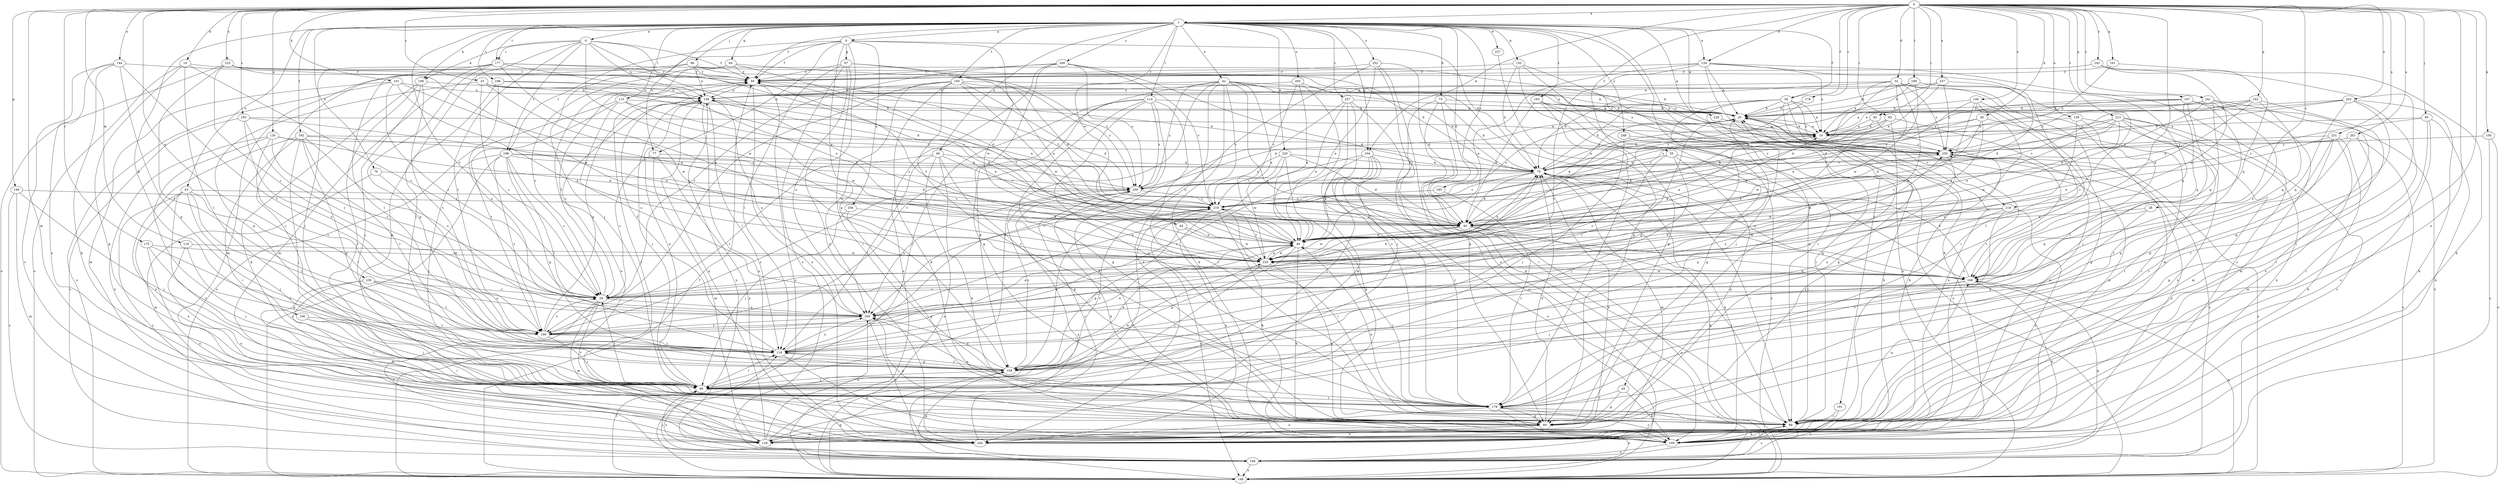 strict digraph  {
0;
1;
4;
6;
10;
16;
20;
25;
28;
29;
32;
36;
40;
42;
43;
44;
45;
46;
49;
55;
56;
59;
64;
67;
69;
75;
76;
77;
79;
83;
85;
89;
95;
96;
99;
100;
101;
104;
106;
108;
109;
114;
115;
118;
119;
128;
130;
134;
138;
139;
144;
146;
148;
149;
150;
158;
161;
162;
167;
168;
175;
176;
177;
178;
183;
185;
188;
189;
191;
192;
193;
195;
196;
198;
199;
201;
203;
205;
206;
209;
213;
218;
219;
220;
227;
228;
229;
230;
231;
233;
237;
240;
241;
243;
246;
248;
250;
252;
257;
259;
0 -> 1  [label=a];
0 -> 16  [label=b];
0 -> 25  [label=c];
0 -> 28  [label=c];
0 -> 32  [label=d];
0 -> 36  [label=d];
0 -> 55  [label=f];
0 -> 56  [label=f];
0 -> 83  [label=i];
0 -> 85  [label=i];
0 -> 89  [label=i];
0 -> 95  [label=j];
0 -> 100  [label=k];
0 -> 101  [label=k];
0 -> 104  [label=k];
0 -> 119  [label=m];
0 -> 128  [label=m];
0 -> 130  [label=n];
0 -> 134  [label=n];
0 -> 139  [label=o];
0 -> 144  [label=o];
0 -> 146  [label=o];
0 -> 149  [label=p];
0 -> 161  [label=q];
0 -> 162  [label=q];
0 -> 167  [label=q];
0 -> 175  [label=r];
0 -> 176  [label=r];
0 -> 183  [label=s];
0 -> 189  [label=t];
0 -> 201  [label=u];
0 -> 203  [label=u];
0 -> 213  [label=v];
0 -> 218  [label=v];
0 -> 230  [label=x];
0 -> 231  [label=x];
0 -> 233  [label=x];
0 -> 237  [label=x];
0 -> 240  [label=x];
0 -> 241  [label=y];
0 -> 243  [label=y];
1 -> 4  [label=a];
1 -> 6  [label=a];
1 -> 10  [label=a];
1 -> 29  [label=c];
1 -> 40  [label=d];
1 -> 42  [label=e];
1 -> 43  [label=e];
1 -> 44  [label=e];
1 -> 45  [label=e];
1 -> 46  [label=e];
1 -> 56  [label=f];
1 -> 59  [label=f];
1 -> 64  [label=g];
1 -> 75  [label=h];
1 -> 76  [label=h];
1 -> 77  [label=h];
1 -> 96  [label=j];
1 -> 104  [label=k];
1 -> 106  [label=k];
1 -> 108  [label=k];
1 -> 114  [label=l];
1 -> 115  [label=l];
1 -> 134  [label=n];
1 -> 150  [label=p];
1 -> 177  [label=r];
1 -> 185  [label=s];
1 -> 191  [label=t];
1 -> 192  [label=t];
1 -> 193  [label=t];
1 -> 195  [label=t];
1 -> 196  [label=t];
1 -> 205  [label=u];
1 -> 220  [label=w];
1 -> 227  [label=w];
1 -> 228  [label=w];
1 -> 246  [label=y];
1 -> 248  [label=y];
1 -> 252  [label=z];
1 -> 257  [label=z];
4 -> 59  [label=f];
4 -> 67  [label=g];
4 -> 77  [label=h];
4 -> 79  [label=h];
4 -> 99  [label=j];
4 -> 158  [label=p];
4 -> 198  [label=t];
4 -> 206  [label=u];
4 -> 229  [label=w];
4 -> 240  [label=x];
6 -> 40  [label=d];
6 -> 49  [label=e];
6 -> 59  [label=f];
6 -> 69  [label=g];
6 -> 108  [label=k];
6 -> 138  [label=n];
6 -> 177  [label=r];
6 -> 198  [label=t];
6 -> 199  [label=t];
6 -> 229  [label=w];
10 -> 20  [label=b];
10 -> 40  [label=d];
10 -> 250  [label=y];
16 -> 29  [label=c];
16 -> 59  [label=f];
16 -> 69  [label=g];
16 -> 118  [label=l];
16 -> 148  [label=o];
20 -> 10  [label=a];
20 -> 40  [label=d];
20 -> 118  [label=l];
20 -> 218  [label=v];
20 -> 219  [label=v];
20 -> 240  [label=x];
25 -> 29  [label=c];
25 -> 79  [label=h];
25 -> 138  [label=n];
25 -> 158  [label=p];
25 -> 219  [label=v];
25 -> 229  [label=w];
28 -> 40  [label=d];
28 -> 158  [label=p];
28 -> 168  [label=q];
29 -> 59  [label=f];
29 -> 128  [label=m];
29 -> 178  [label=r];
29 -> 188  [label=s];
29 -> 209  [label=u];
32 -> 10  [label=a];
32 -> 29  [label=c];
32 -> 40  [label=d];
32 -> 79  [label=h];
32 -> 128  [label=m];
32 -> 138  [label=n];
32 -> 178  [label=r];
32 -> 229  [label=w];
32 -> 250  [label=y];
36 -> 10  [label=a];
36 -> 40  [label=d];
36 -> 49  [label=e];
36 -> 89  [label=i];
36 -> 259  [label=z];
40 -> 49  [label=e];
40 -> 89  [label=i];
40 -> 148  [label=o];
40 -> 168  [label=q];
40 -> 229  [label=w];
42 -> 10  [label=a];
42 -> 49  [label=e];
42 -> 79  [label=h];
42 -> 99  [label=j];
42 -> 109  [label=k];
42 -> 138  [label=n];
42 -> 168  [label=q];
42 -> 199  [label=t];
42 -> 219  [label=v];
42 -> 240  [label=x];
42 -> 250  [label=y];
42 -> 259  [label=z];
43 -> 99  [label=j];
43 -> 118  [label=l];
43 -> 178  [label=r];
43 -> 188  [label=s];
43 -> 199  [label=t];
43 -> 219  [label=v];
43 -> 240  [label=x];
44 -> 49  [label=e];
44 -> 158  [label=p];
44 -> 229  [label=w];
45 -> 69  [label=g];
45 -> 109  [label=k];
45 -> 178  [label=r];
46 -> 69  [label=g];
46 -> 79  [label=h];
46 -> 109  [label=k];
46 -> 118  [label=l];
46 -> 148  [label=o];
46 -> 199  [label=t];
46 -> 219  [label=v];
49 -> 10  [label=a];
49 -> 59  [label=f];
49 -> 109  [label=k];
49 -> 158  [label=p];
49 -> 178  [label=r];
49 -> 229  [label=w];
49 -> 250  [label=y];
55 -> 29  [label=c];
55 -> 69  [label=g];
55 -> 79  [label=h];
55 -> 89  [label=i];
55 -> 99  [label=j];
56 -> 10  [label=a];
56 -> 20  [label=b];
56 -> 69  [label=g];
56 -> 79  [label=h];
56 -> 99  [label=j];
56 -> 158  [label=p];
56 -> 240  [label=x];
56 -> 250  [label=y];
59 -> 138  [label=n];
59 -> 148  [label=o];
59 -> 240  [label=x];
64 -> 29  [label=c];
64 -> 40  [label=d];
64 -> 59  [label=f];
64 -> 148  [label=o];
64 -> 259  [label=z];
67 -> 40  [label=d];
67 -> 49  [label=e];
67 -> 59  [label=f];
67 -> 89  [label=i];
67 -> 118  [label=l];
67 -> 188  [label=s];
67 -> 209  [label=u];
69 -> 79  [label=h];
69 -> 128  [label=m];
69 -> 240  [label=x];
69 -> 250  [label=y];
75 -> 20  [label=b];
75 -> 79  [label=h];
75 -> 89  [label=i];
75 -> 99  [label=j];
75 -> 109  [label=k];
76 -> 128  [label=m];
76 -> 199  [label=t];
76 -> 259  [label=z];
77 -> 29  [label=c];
77 -> 79  [label=h];
77 -> 128  [label=m];
77 -> 240  [label=x];
79 -> 10  [label=a];
79 -> 40  [label=d];
79 -> 89  [label=i];
79 -> 128  [label=m];
79 -> 168  [label=q];
79 -> 219  [label=v];
79 -> 259  [label=z];
83 -> 10  [label=a];
83 -> 79  [label=h];
83 -> 168  [label=q];
85 -> 10  [label=a];
85 -> 158  [label=p];
85 -> 219  [label=v];
85 -> 229  [label=w];
85 -> 240  [label=x];
89 -> 49  [label=e];
89 -> 109  [label=k];
89 -> 168  [label=q];
89 -> 188  [label=s];
95 -> 10  [label=a];
95 -> 89  [label=i];
95 -> 109  [label=k];
95 -> 240  [label=x];
95 -> 259  [label=z];
96 -> 59  [label=f];
96 -> 79  [label=h];
96 -> 99  [label=j];
96 -> 128  [label=m];
96 -> 138  [label=n];
96 -> 250  [label=y];
99 -> 29  [label=c];
99 -> 118  [label=l];
99 -> 138  [label=n];
99 -> 178  [label=r];
99 -> 188  [label=s];
99 -> 219  [label=v];
99 -> 229  [label=w];
100 -> 148  [label=o];
100 -> 188  [label=s];
100 -> 250  [label=y];
101 -> 29  [label=c];
101 -> 49  [label=e];
101 -> 128  [label=m];
101 -> 138  [label=n];
101 -> 148  [label=o];
101 -> 168  [label=q];
104 -> 49  [label=e];
104 -> 79  [label=h];
104 -> 99  [label=j];
104 -> 148  [label=o];
104 -> 178  [label=r];
104 -> 199  [label=t];
104 -> 209  [label=u];
106 -> 89  [label=i];
106 -> 99  [label=j];
106 -> 199  [label=t];
108 -> 99  [label=j];
108 -> 109  [label=k];
108 -> 138  [label=n];
108 -> 178  [label=r];
108 -> 199  [label=t];
109 -> 20  [label=b];
109 -> 79  [label=h];
109 -> 89  [label=i];
109 -> 178  [label=r];
109 -> 188  [label=s];
109 -> 250  [label=y];
114 -> 20  [label=b];
114 -> 69  [label=g];
114 -> 89  [label=i];
114 -> 99  [label=j];
114 -> 109  [label=k];
114 -> 158  [label=p];
114 -> 178  [label=r];
114 -> 259  [label=z];
115 -> 20  [label=b];
115 -> 49  [label=e];
115 -> 148  [label=o];
115 -> 199  [label=t];
115 -> 209  [label=u];
115 -> 229  [label=w];
118 -> 20  [label=b];
118 -> 49  [label=e];
118 -> 59  [label=f];
118 -> 109  [label=k];
118 -> 158  [label=p];
118 -> 209  [label=u];
119 -> 158  [label=p];
119 -> 229  [label=w];
119 -> 240  [label=x];
128 -> 20  [label=b];
128 -> 59  [label=f];
128 -> 79  [label=h];
128 -> 138  [label=n];
128 -> 209  [label=u];
128 -> 219  [label=v];
130 -> 29  [label=c];
130 -> 40  [label=d];
130 -> 99  [label=j];
130 -> 199  [label=t];
130 -> 240  [label=x];
130 -> 250  [label=y];
134 -> 10  [label=a];
134 -> 20  [label=b];
134 -> 49  [label=e];
134 -> 59  [label=f];
134 -> 89  [label=i];
134 -> 109  [label=k];
134 -> 188  [label=s];
134 -> 199  [label=t];
138 -> 20  [label=b];
138 -> 29  [label=c];
138 -> 40  [label=d];
138 -> 99  [label=j];
138 -> 118  [label=l];
138 -> 209  [label=u];
138 -> 240  [label=x];
139 -> 10  [label=a];
139 -> 118  [label=l];
139 -> 209  [label=u];
139 -> 240  [label=x];
144 -> 59  [label=f];
144 -> 109  [label=k];
144 -> 158  [label=p];
144 -> 188  [label=s];
144 -> 199  [label=t];
144 -> 240  [label=x];
146 -> 20  [label=b];
146 -> 29  [label=c];
146 -> 49  [label=e];
146 -> 69  [label=g];
146 -> 118  [label=l];
146 -> 229  [label=w];
148 -> 59  [label=f];
148 -> 79  [label=h];
148 -> 118  [label=l];
148 -> 158  [label=p];
148 -> 168  [label=q];
148 -> 259  [label=z];
149 -> 99  [label=j];
149 -> 128  [label=m];
149 -> 188  [label=s];
149 -> 219  [label=v];
150 -> 59  [label=f];
150 -> 69  [label=g];
150 -> 79  [label=h];
150 -> 89  [label=i];
150 -> 148  [label=o];
158 -> 49  [label=e];
158 -> 99  [label=j];
158 -> 118  [label=l];
158 -> 209  [label=u];
158 -> 219  [label=v];
158 -> 259  [label=z];
161 -> 59  [label=f];
161 -> 109  [label=k];
161 -> 250  [label=y];
162 -> 20  [label=b];
162 -> 40  [label=d];
162 -> 168  [label=q];
162 -> 178  [label=r];
162 -> 219  [label=v];
162 -> 250  [label=y];
167 -> 10  [label=a];
167 -> 20  [label=b];
167 -> 99  [label=j];
167 -> 148  [label=o];
167 -> 168  [label=q];
167 -> 178  [label=r];
167 -> 219  [label=v];
168 -> 29  [label=c];
168 -> 79  [label=h];
168 -> 99  [label=j];
168 -> 109  [label=k];
168 -> 229  [label=w];
175 -> 99  [label=j];
175 -> 118  [label=l];
175 -> 229  [label=w];
175 -> 240  [label=x];
176 -> 20  [label=b];
176 -> 229  [label=w];
177 -> 49  [label=e];
177 -> 59  [label=f];
177 -> 99  [label=j];
177 -> 118  [label=l];
177 -> 128  [label=m];
177 -> 158  [label=p];
177 -> 229  [label=w];
177 -> 250  [label=y];
178 -> 69  [label=g];
178 -> 89  [label=i];
178 -> 148  [label=o];
178 -> 209  [label=u];
178 -> 240  [label=x];
183 -> 10  [label=a];
183 -> 29  [label=c];
183 -> 49  [label=e];
183 -> 188  [label=s];
183 -> 209  [label=u];
185 -> 178  [label=r];
185 -> 219  [label=v];
188 -> 99  [label=j];
188 -> 138  [label=n];
188 -> 148  [label=o];
188 -> 158  [label=p];
188 -> 168  [label=q];
188 -> 250  [label=y];
189 -> 20  [label=b];
189 -> 29  [label=c];
189 -> 40  [label=d];
189 -> 138  [label=n];
189 -> 168  [label=q];
189 -> 219  [label=v];
191 -> 89  [label=i];
191 -> 188  [label=s];
192 -> 89  [label=i];
192 -> 99  [label=j];
192 -> 118  [label=l];
192 -> 158  [label=p];
192 -> 209  [label=u];
192 -> 240  [label=x];
192 -> 250  [label=y];
192 -> 259  [label=z];
193 -> 20  [label=b];
193 -> 40  [label=d];
193 -> 69  [label=g];
193 -> 89  [label=i];
193 -> 178  [label=r];
195 -> 20  [label=b];
195 -> 40  [label=d];
195 -> 109  [label=k];
195 -> 138  [label=n];
195 -> 178  [label=r];
195 -> 199  [label=t];
195 -> 209  [label=u];
195 -> 229  [label=w];
195 -> 259  [label=z];
196 -> 20  [label=b];
196 -> 118  [label=l];
196 -> 138  [label=n];
196 -> 209  [label=u];
198 -> 29  [label=c];
198 -> 40  [label=d];
198 -> 79  [label=h];
198 -> 99  [label=j];
198 -> 118  [label=l];
198 -> 148  [label=o];
198 -> 158  [label=p];
198 -> 199  [label=t];
198 -> 259  [label=z];
199 -> 29  [label=c];
199 -> 99  [label=j];
199 -> 118  [label=l];
199 -> 138  [label=n];
199 -> 250  [label=y];
199 -> 259  [label=z];
201 -> 69  [label=g];
201 -> 79  [label=h];
201 -> 148  [label=o];
201 -> 158  [label=p];
201 -> 250  [label=y];
203 -> 10  [label=a];
203 -> 20  [label=b];
203 -> 89  [label=i];
203 -> 109  [label=k];
203 -> 158  [label=p];
203 -> 168  [label=q];
203 -> 250  [label=y];
205 -> 49  [label=e];
205 -> 138  [label=n];
205 -> 168  [label=q];
205 -> 178  [label=r];
205 -> 219  [label=v];
206 -> 40  [label=d];
206 -> 69  [label=g];
206 -> 99  [label=j];
209 -> 49  [label=e];
209 -> 69  [label=g];
209 -> 79  [label=h];
209 -> 199  [label=t];
209 -> 240  [label=x];
213 -> 10  [label=a];
213 -> 49  [label=e];
213 -> 79  [label=h];
213 -> 89  [label=i];
213 -> 109  [label=k];
213 -> 128  [label=m];
213 -> 188  [label=s];
213 -> 219  [label=v];
213 -> 229  [label=w];
218 -> 40  [label=d];
218 -> 178  [label=r];
218 -> 209  [label=u];
218 -> 229  [label=w];
218 -> 240  [label=x];
219 -> 40  [label=d];
219 -> 59  [label=f];
219 -> 89  [label=i];
219 -> 109  [label=k];
219 -> 138  [label=n];
219 -> 148  [label=o];
219 -> 240  [label=x];
220 -> 40  [label=d];
220 -> 69  [label=g];
220 -> 79  [label=h];
220 -> 219  [label=v];
220 -> 229  [label=w];
220 -> 259  [label=z];
227 -> 69  [label=g];
228 -> 10  [label=a];
228 -> 148  [label=o];
229 -> 10  [label=a];
229 -> 49  [label=e];
229 -> 59  [label=f];
229 -> 69  [label=g];
229 -> 79  [label=h];
229 -> 99  [label=j];
229 -> 168  [label=q];
229 -> 219  [label=v];
230 -> 29  [label=c];
230 -> 89  [label=i];
230 -> 109  [label=k];
230 -> 199  [label=t];
230 -> 209  [label=u];
231 -> 49  [label=e];
231 -> 109  [label=k];
231 -> 128  [label=m];
231 -> 158  [label=p];
231 -> 178  [label=r];
231 -> 250  [label=y];
233 -> 10  [label=a];
233 -> 29  [label=c];
233 -> 59  [label=f];
233 -> 148  [label=o];
233 -> 199  [label=t];
233 -> 229  [label=w];
237 -> 20  [label=b];
237 -> 40  [label=d];
237 -> 79  [label=h];
237 -> 138  [label=n];
237 -> 250  [label=y];
240 -> 20  [label=b];
240 -> 259  [label=z];
241 -> 20  [label=b];
241 -> 29  [label=c];
241 -> 40  [label=d];
241 -> 128  [label=m];
241 -> 168  [label=q];
241 -> 240  [label=x];
241 -> 259  [label=z];
243 -> 59  [label=f];
243 -> 89  [label=i];
243 -> 168  [label=q];
243 -> 229  [label=w];
246 -> 29  [label=c];
246 -> 40  [label=d];
246 -> 59  [label=f];
246 -> 69  [label=g];
246 -> 148  [label=o];
246 -> 219  [label=v];
246 -> 259  [label=z];
248 -> 99  [label=j];
248 -> 188  [label=s];
248 -> 250  [label=y];
250 -> 79  [label=h];
250 -> 148  [label=o];
250 -> 158  [label=p];
252 -> 40  [label=d];
252 -> 49  [label=e];
252 -> 59  [label=f];
252 -> 69  [label=g];
252 -> 188  [label=s];
252 -> 209  [label=u];
257 -> 20  [label=b];
257 -> 49  [label=e];
257 -> 118  [label=l];
257 -> 128  [label=m];
257 -> 148  [label=o];
257 -> 178  [label=r];
259 -> 20  [label=b];
259 -> 109  [label=k];
259 -> 209  [label=u];
259 -> 219  [label=v];
}
